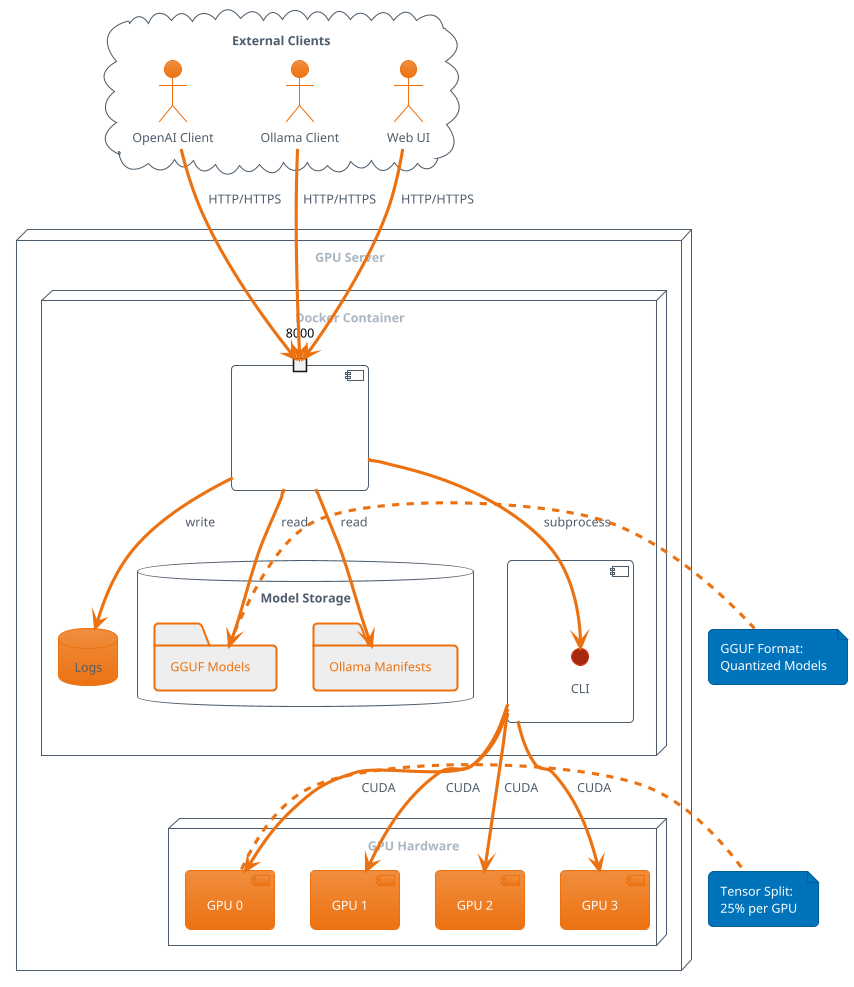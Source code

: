 @startuml deployment
!theme aws-orange

node "GPU Server" {
    node "Docker Container" {
        component "Flask App" as app {
            port "8000" as p8000
        }
        
        component "llama.cpp" as llama {
            interface "CLI" as cli
        }
        
        database "Model Storage" {
            folder "GGUF Models" as models
            folder "Ollama Manifests" as manifests
        }
        
        database "Logs" as logs
    }
    
    node "GPU Hardware" {
        component "GPU 0" as gpu0
        component "GPU 1" as gpu1 
        component "GPU 2" as gpu2
        component "GPU 3" as gpu3
    }
}

cloud "External Clients" {
    actor "OpenAI Client" as client1
    actor "Ollama Client" as client2
    actor "Web UI" as client3
}

client1 --> p8000 : HTTP/HTTPS
client2 --> p8000 : HTTP/HTTPS  
client3 --> p8000 : HTTP/HTTPS

app --> cli : subprocess
app --> models : read
app --> manifests : read
app --> logs : write

llama --> gpu0 : CUDA
llama --> gpu1 : CUDA
llama --> gpu2 : CUDA
llama --> gpu3 : CUDA

note right of gpu0 : Tensor Split:\n25% per GPU
note right of models : GGUF Format:\nQuantized Models

@enduml